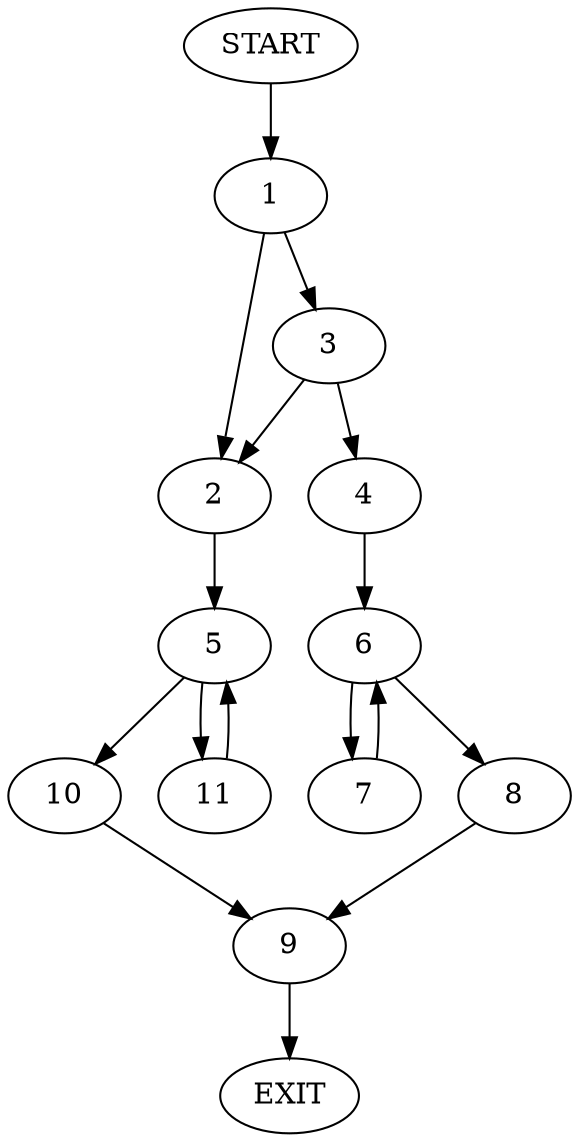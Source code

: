 digraph {
0 [label="START"]
12 [label="EXIT"]
0 -> 1
1 -> 2
1 -> 3
3 -> 4
3 -> 2
2 -> 5
4 -> 6
6 -> 7
6 -> 8
8 -> 9
7 -> 6
9 -> 12
5 -> 10
5 -> 11
10 -> 9
11 -> 5
}
